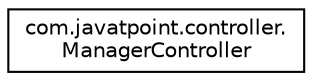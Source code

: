 digraph "Graphical Class Hierarchy"
{
  edge [fontname="Helvetica",fontsize="10",labelfontname="Helvetica",labelfontsize="10"];
  node [fontname="Helvetica",fontsize="10",shape=record];
  rankdir="LR";
  Node0 [label="com.javatpoint.controller.\lManagerController",height=0.2,width=0.4,color="black", fillcolor="white", style="filled",URL="$classcom_1_1javatpoint_1_1controller_1_1_manager_controller.html"];
}
